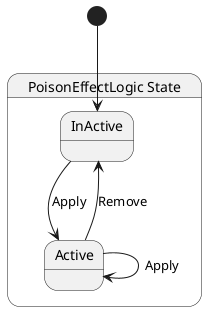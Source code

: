 @startuml PoisonEffectLogic
state "PoisonEffectLogic State" as EternalJourney_Common_StatusEffect_State_PoisonEffectLogic_State {
  state "InActive" as EternalJourney_Common_StatusEffect_State_PoisonEffectLogic_State_InActive
  state "Active" as EternalJourney_Common_StatusEffect_State_PoisonEffectLogic_State_Active
}

EternalJourney_Common_StatusEffect_State_PoisonEffectLogic_State_Active --> EternalJourney_Common_StatusEffect_State_PoisonEffectLogic_State_Active : Apply
EternalJourney_Common_StatusEffect_State_PoisonEffectLogic_State_Active --> EternalJourney_Common_StatusEffect_State_PoisonEffectLogic_State_InActive : Remove
EternalJourney_Common_StatusEffect_State_PoisonEffectLogic_State_InActive --> EternalJourney_Common_StatusEffect_State_PoisonEffectLogic_State_Active : Apply
[*] --> EternalJourney_Common_StatusEffect_State_PoisonEffectLogic_State_InActive
@enduml